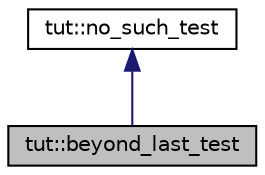 digraph G
{
  edge [fontname="Helvetica",fontsize="10",labelfontname="Helvetica",labelfontsize="10"];
  node [fontname="Helvetica",fontsize="10",shape=record];
  Node1 [label="tut::beyond_last_test",height=0.2,width=0.4,color="black", fillcolor="grey75", style="filled" fontcolor="black"];
  Node2 -> Node1 [dir="back",color="midnightblue",fontsize="10",style="solid",fontname="Helvetica"];
  Node2 [label="tut::no_such_test",height=0.2,width=0.4,color="black", fillcolor="white", style="filled",URL="$structtut_1_1no__such__test.html",tooltip="Exception to be throwed when attempted to execute missed test by number."];
}
